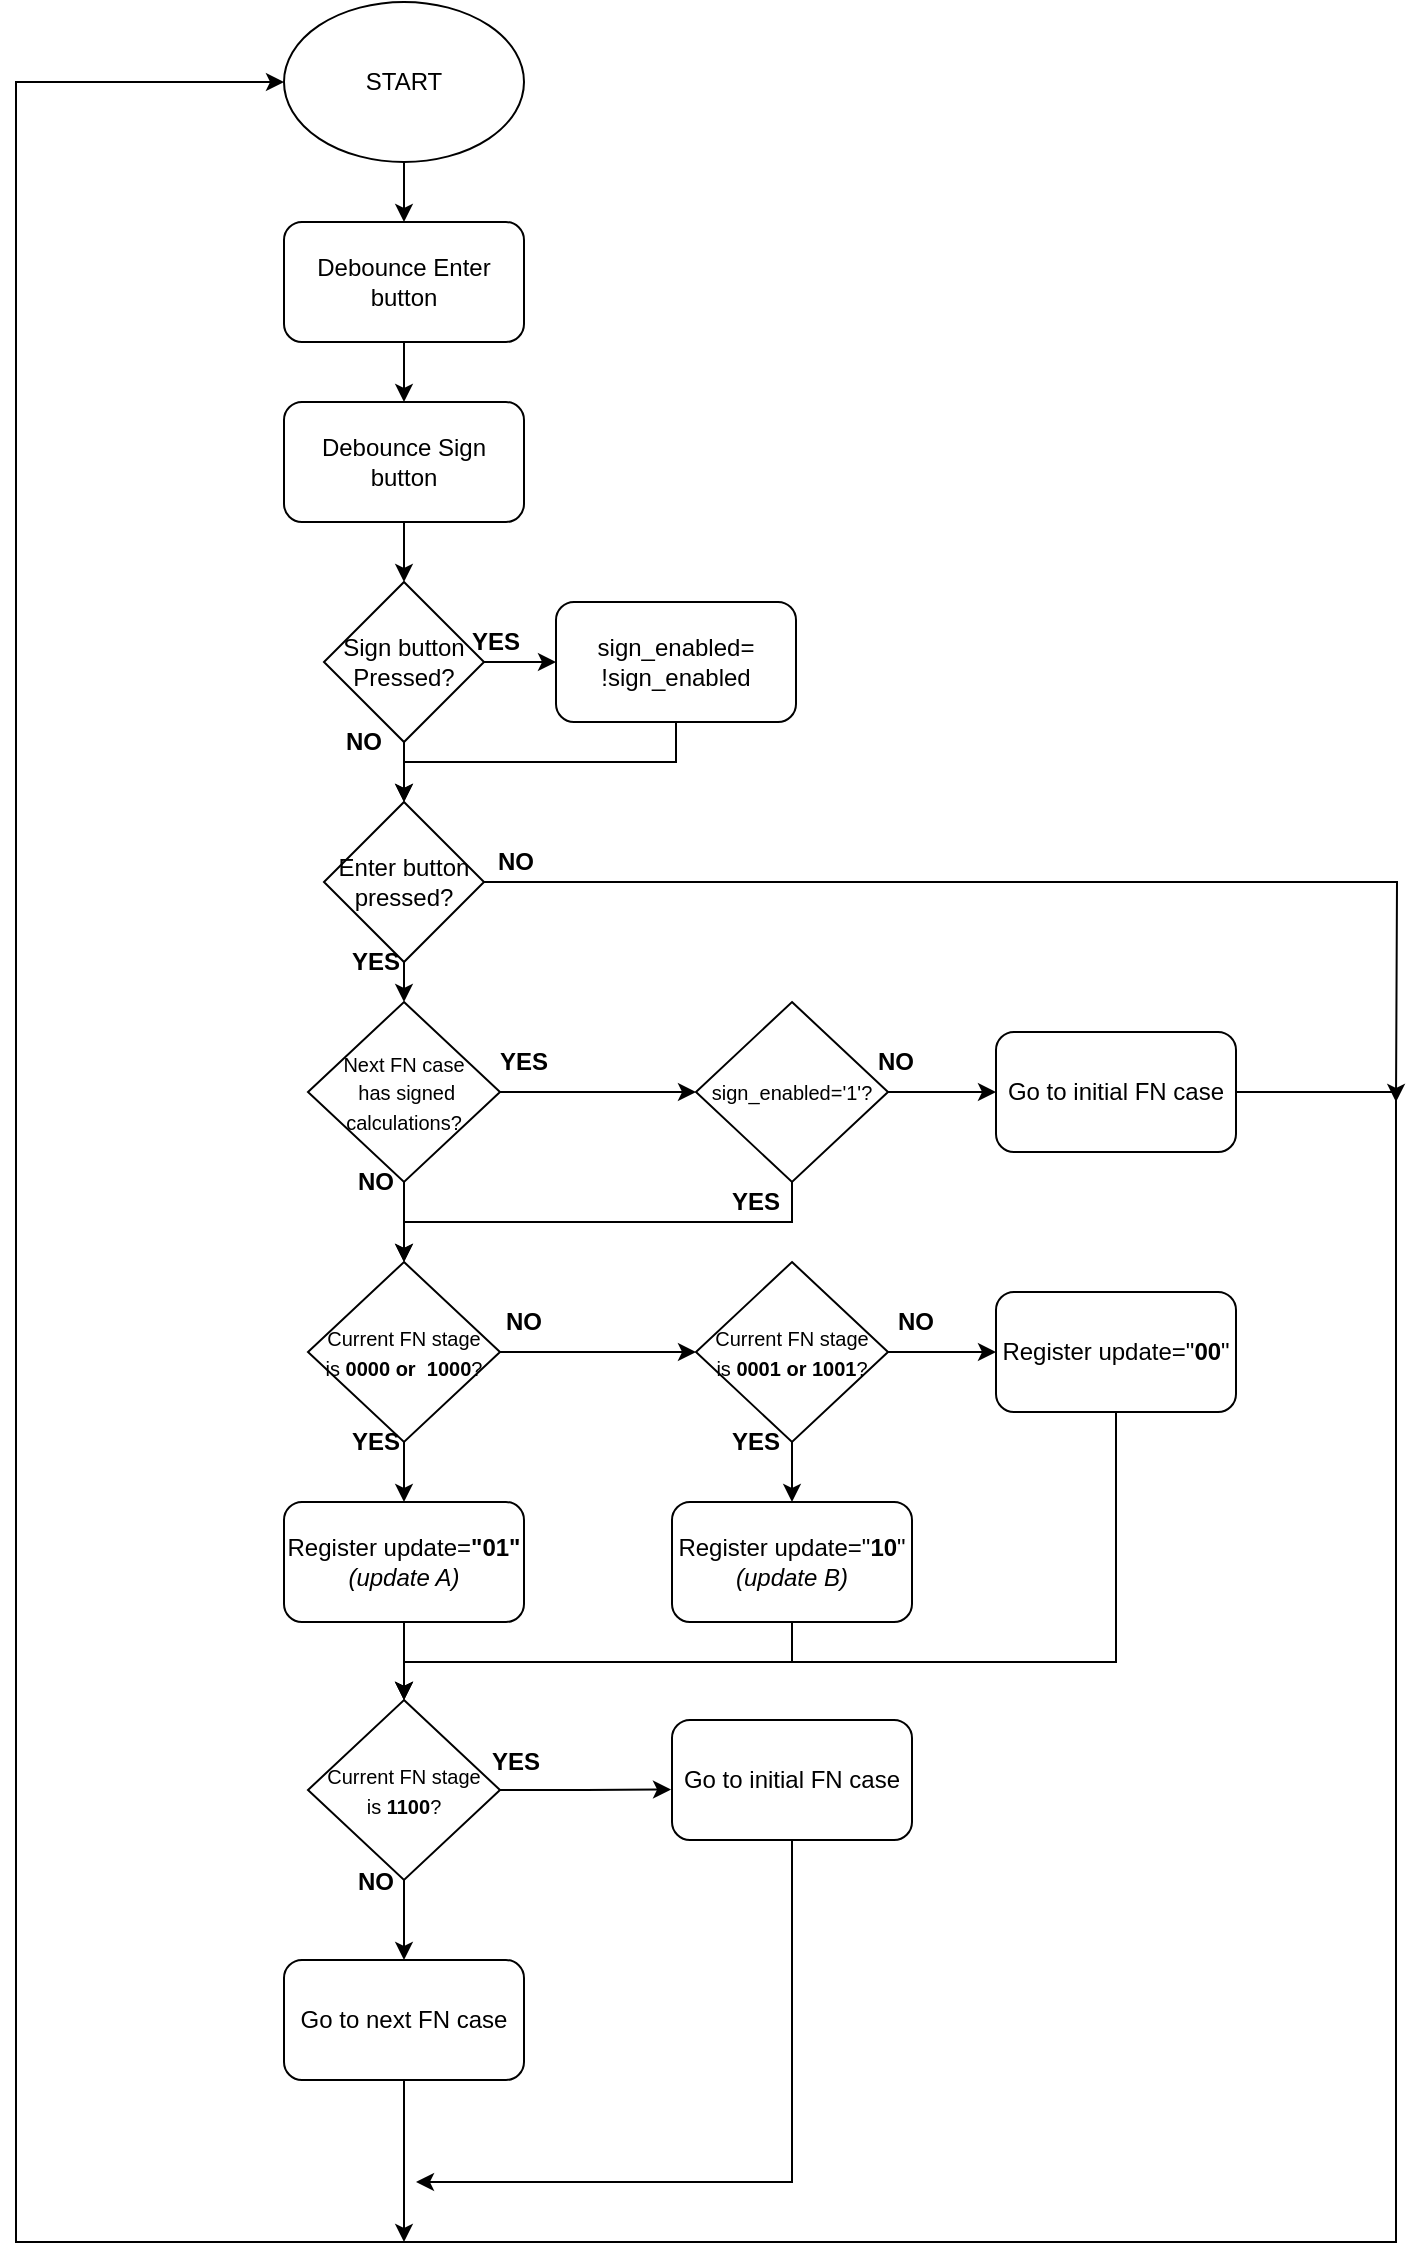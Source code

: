 <mxfile version="15.6.8" type="device"><diagram id="C5RBs43oDa-KdzZeNtuy" name="Page-1"><mxGraphModel dx="813" dy="454" grid="1" gridSize="10" guides="1" tooltips="1" connect="1" arrows="1" fold="1" page="1" pageScale="1" pageWidth="827" pageHeight="1169" math="0" shadow="0"><root><mxCell id="WIyWlLk6GJQsqaUBKTNV-0"/><mxCell id="WIyWlLk6GJQsqaUBKTNV-1" parent="WIyWlLk6GJQsqaUBKTNV-0"/><mxCell id="MfrmeM41wlar1_WDk0QX-5" style="edgeStyle=orthogonalEdgeStyle;rounded=0;orthogonalLoop=1;jettySize=auto;html=1;entryX=0.5;entryY=0;entryDx=0;entryDy=0;" parent="WIyWlLk6GJQsqaUBKTNV-1" source="MfrmeM41wlar1_WDk0QX-2" target="MfrmeM41wlar1_WDk0QX-3" edge="1"><mxGeometry relative="1" as="geometry"/></mxCell><mxCell id="MfrmeM41wlar1_WDk0QX-2" value="START" style="ellipse;whiteSpace=wrap;html=1;" parent="WIyWlLk6GJQsqaUBKTNV-1" vertex="1"><mxGeometry x="314" y="30" width="120" height="80" as="geometry"/></mxCell><mxCell id="MfrmeM41wlar1_WDk0QX-6" style="edgeStyle=orthogonalEdgeStyle;rounded=0;orthogonalLoop=1;jettySize=auto;html=1;entryX=0.5;entryY=0;entryDx=0;entryDy=0;" parent="WIyWlLk6GJQsqaUBKTNV-1" source="MfrmeM41wlar1_WDk0QX-3" target="MfrmeM41wlar1_WDk0QX-4" edge="1"><mxGeometry relative="1" as="geometry"/></mxCell><mxCell id="MfrmeM41wlar1_WDk0QX-3" value="Debounce Enter button" style="rounded=1;whiteSpace=wrap;html=1;" parent="WIyWlLk6GJQsqaUBKTNV-1" vertex="1"><mxGeometry x="314" y="140" width="120" height="60" as="geometry"/></mxCell><mxCell id="MfrmeM41wlar1_WDk0QX-8" style="edgeStyle=orthogonalEdgeStyle;rounded=0;orthogonalLoop=1;jettySize=auto;html=1;entryX=0.5;entryY=0;entryDx=0;entryDy=0;" parent="WIyWlLk6GJQsqaUBKTNV-1" source="MfrmeM41wlar1_WDk0QX-4" target="MfrmeM41wlar1_WDk0QX-7" edge="1"><mxGeometry relative="1" as="geometry"/></mxCell><mxCell id="MfrmeM41wlar1_WDk0QX-4" value="Debounce Sign button" style="rounded=1;whiteSpace=wrap;html=1;" parent="WIyWlLk6GJQsqaUBKTNV-1" vertex="1"><mxGeometry x="314" y="230" width="120" height="60" as="geometry"/></mxCell><mxCell id="MfrmeM41wlar1_WDk0QX-10" style="edgeStyle=orthogonalEdgeStyle;rounded=0;orthogonalLoop=1;jettySize=auto;html=1;entryX=0;entryY=0.5;entryDx=0;entryDy=0;" parent="WIyWlLk6GJQsqaUBKTNV-1" source="MfrmeM41wlar1_WDk0QX-7" target="MfrmeM41wlar1_WDk0QX-9" edge="1"><mxGeometry relative="1" as="geometry"/></mxCell><mxCell id="MfrmeM41wlar1_WDk0QX-12" style="edgeStyle=orthogonalEdgeStyle;rounded=0;orthogonalLoop=1;jettySize=auto;html=1;entryX=0.5;entryY=0;entryDx=0;entryDy=0;" parent="WIyWlLk6GJQsqaUBKTNV-1" source="MfrmeM41wlar1_WDk0QX-7" edge="1"><mxGeometry relative="1" as="geometry"><mxPoint x="374" y="430" as="targetPoint"/></mxGeometry></mxCell><mxCell id="MfrmeM41wlar1_WDk0QX-7" value="Sign button Pressed?" style="rhombus;whiteSpace=wrap;html=1;" parent="WIyWlLk6GJQsqaUBKTNV-1" vertex="1"><mxGeometry x="334" y="320" width="80" height="80" as="geometry"/></mxCell><mxCell id="MfrmeM41wlar1_WDk0QX-14" style="edgeStyle=orthogonalEdgeStyle;rounded=0;orthogonalLoop=1;jettySize=auto;html=1;entryX=0.5;entryY=0;entryDx=0;entryDy=0;" parent="WIyWlLk6GJQsqaUBKTNV-1" source="MfrmeM41wlar1_WDk0QX-9" target="MfrmeM41wlar1_WDk0QX-13" edge="1"><mxGeometry relative="1" as="geometry"><Array as="points"><mxPoint x="510" y="410"/><mxPoint x="374" y="410"/></Array></mxGeometry></mxCell><mxCell id="MfrmeM41wlar1_WDk0QX-9" value="sign_enabled=&lt;br&gt;!sign_enabled" style="rounded=1;whiteSpace=wrap;html=1;" parent="WIyWlLk6GJQsqaUBKTNV-1" vertex="1"><mxGeometry x="450" y="330" width="120" height="60" as="geometry"/></mxCell><mxCell id="MfrmeM41wlar1_WDk0QX-24" value="" style="edgeStyle=orthogonalEdgeStyle;rounded=0;orthogonalLoop=1;jettySize=auto;html=1;" parent="WIyWlLk6GJQsqaUBKTNV-1" source="MfrmeM41wlar1_WDk0QX-13" edge="1"><mxGeometry relative="1" as="geometry"><mxPoint x="374" y="530" as="targetPoint"/></mxGeometry></mxCell><mxCell id="MfrmeM41wlar1_WDk0QX-89" style="edgeStyle=orthogonalEdgeStyle;rounded=0;orthogonalLoop=1;jettySize=auto;html=1;" parent="WIyWlLk6GJQsqaUBKTNV-1" source="MfrmeM41wlar1_WDk0QX-13" edge="1"><mxGeometry relative="1" as="geometry"><mxPoint x="870" y="580" as="targetPoint"/></mxGeometry></mxCell><mxCell id="MfrmeM41wlar1_WDk0QX-13" value="Enter button pressed?" style="rhombus;whiteSpace=wrap;html=1;" parent="WIyWlLk6GJQsqaUBKTNV-1" vertex="1"><mxGeometry x="334" y="430" width="80" height="80" as="geometry"/></mxCell><mxCell id="MfrmeM41wlar1_WDk0QX-77" value="" style="edgeStyle=orthogonalEdgeStyle;rounded=0;orthogonalLoop=1;jettySize=auto;html=1;" parent="WIyWlLk6GJQsqaUBKTNV-1" source="MfrmeM41wlar1_WDk0QX-28" target="MfrmeM41wlar1_WDk0QX-51" edge="1"><mxGeometry relative="1" as="geometry"/></mxCell><mxCell id="MfrmeM41wlar1_WDk0QX-78" value="" style="edgeStyle=orthogonalEdgeStyle;rounded=0;orthogonalLoop=1;jettySize=auto;html=1;" parent="WIyWlLk6GJQsqaUBKTNV-1" source="MfrmeM41wlar1_WDk0QX-28" target="MfrmeM41wlar1_WDk0QX-75" edge="1"><mxGeometry relative="1" as="geometry"/></mxCell><mxCell id="MfrmeM41wlar1_WDk0QX-28" value="&lt;font style=&quot;font-size: 10px&quot;&gt;Next FN case&lt;br&gt;&amp;nbsp;has signed &lt;br&gt;calculations?&lt;/font&gt;" style="rhombus;whiteSpace=wrap;html=1;" parent="WIyWlLk6GJQsqaUBKTNV-1" vertex="1"><mxGeometry x="326" y="530" width="96" height="90" as="geometry"/></mxCell><mxCell id="MfrmeM41wlar1_WDk0QX-80" style="edgeStyle=orthogonalEdgeStyle;rounded=0;orthogonalLoop=1;jettySize=auto;html=1;entryX=0;entryY=0.5;entryDx=0;entryDy=0;" parent="WIyWlLk6GJQsqaUBKTNV-1" source="MfrmeM41wlar1_WDk0QX-43" target="MfrmeM41wlar1_WDk0QX-2" edge="1"><mxGeometry relative="1" as="geometry"><mxPoint x="200" y="370" as="targetPoint"/><Array as="points"><mxPoint x="870" y="575"/><mxPoint x="870" y="1150"/><mxPoint x="180" y="1150"/><mxPoint x="180" y="70"/></Array></mxGeometry></mxCell><mxCell id="MfrmeM41wlar1_WDk0QX-43" value="Go to initial FN case" style="rounded=1;whiteSpace=wrap;html=1;" parent="WIyWlLk6GJQsqaUBKTNV-1" vertex="1"><mxGeometry x="670" y="545" width="120" height="60" as="geometry"/></mxCell><mxCell id="MfrmeM41wlar1_WDk0QX-47" style="edgeStyle=orthogonalEdgeStyle;rounded=0;orthogonalLoop=1;jettySize=auto;html=1;entryX=0.5;entryY=0;entryDx=0;entryDy=0;" parent="WIyWlLk6GJQsqaUBKTNV-1" source="MfrmeM41wlar1_WDk0QX-45" target="MfrmeM41wlar1_WDk0QX-46" edge="1"><mxGeometry relative="1" as="geometry"/></mxCell><mxCell id="MfrmeM41wlar1_WDk0QX-49" style="edgeStyle=orthogonalEdgeStyle;rounded=0;orthogonalLoop=1;jettySize=auto;html=1;entryX=-0.004;entryY=0.579;entryDx=0;entryDy=0;entryPerimeter=0;" parent="WIyWlLk6GJQsqaUBKTNV-1" source="MfrmeM41wlar1_WDk0QX-45" target="MfrmeM41wlar1_WDk0QX-48" edge="1"><mxGeometry relative="1" as="geometry"/></mxCell><mxCell id="MfrmeM41wlar1_WDk0QX-45" value="&lt;span style=&quot;font-size: 10px&quot;&gt;Current FN stage is&amp;nbsp;&lt;b&gt;1100&lt;/b&gt;?&lt;/span&gt;" style="rhombus;whiteSpace=wrap;html=1;" parent="WIyWlLk6GJQsqaUBKTNV-1" vertex="1"><mxGeometry x="326" y="879" width="96" height="90" as="geometry"/></mxCell><mxCell id="MfrmeM41wlar1_WDk0QX-81" style="edgeStyle=orthogonalEdgeStyle;rounded=0;orthogonalLoop=1;jettySize=auto;html=1;" parent="WIyWlLk6GJQsqaUBKTNV-1" source="MfrmeM41wlar1_WDk0QX-46" edge="1"><mxGeometry relative="1" as="geometry"><mxPoint x="374" y="1150" as="targetPoint"/></mxGeometry></mxCell><mxCell id="MfrmeM41wlar1_WDk0QX-46" value="Go to next FN case" style="rounded=1;whiteSpace=wrap;html=1;" parent="WIyWlLk6GJQsqaUBKTNV-1" vertex="1"><mxGeometry x="314" y="1009" width="120" height="60" as="geometry"/></mxCell><mxCell id="MfrmeM41wlar1_WDk0QX-83" style="edgeStyle=orthogonalEdgeStyle;rounded=0;orthogonalLoop=1;jettySize=auto;html=1;" parent="WIyWlLk6GJQsqaUBKTNV-1" source="MfrmeM41wlar1_WDk0QX-48" edge="1"><mxGeometry relative="1" as="geometry"><mxPoint x="380" y="1120" as="targetPoint"/><Array as="points"><mxPoint x="568" y="1120"/></Array></mxGeometry></mxCell><mxCell id="MfrmeM41wlar1_WDk0QX-48" value="Go to initial FN case" style="rounded=1;whiteSpace=wrap;html=1;" parent="WIyWlLk6GJQsqaUBKTNV-1" vertex="1"><mxGeometry x="508" y="889" width="120" height="60" as="geometry"/></mxCell><mxCell id="MfrmeM41wlar1_WDk0QX-66" style="edgeStyle=orthogonalEdgeStyle;rounded=0;orthogonalLoop=1;jettySize=auto;html=1;entryX=0;entryY=0.5;entryDx=0;entryDy=0;" parent="WIyWlLk6GJQsqaUBKTNV-1" source="MfrmeM41wlar1_WDk0QX-51" target="MfrmeM41wlar1_WDk0QX-65" edge="1"><mxGeometry relative="1" as="geometry"/></mxCell><mxCell id="MfrmeM41wlar1_WDk0QX-69" style="edgeStyle=orthogonalEdgeStyle;rounded=0;orthogonalLoop=1;jettySize=auto;html=1;entryX=0.5;entryY=0;entryDx=0;entryDy=0;" parent="WIyWlLk6GJQsqaUBKTNV-1" source="MfrmeM41wlar1_WDk0QX-51" target="MfrmeM41wlar1_WDk0QX-63" edge="1"><mxGeometry relative="1" as="geometry"/></mxCell><mxCell id="MfrmeM41wlar1_WDk0QX-51" value="&lt;span style=&quot;font-size: 10px&quot;&gt;Current FN stage is&amp;nbsp;&lt;b&gt;0000 or&amp;nbsp; 1000&lt;/b&gt;?&lt;/span&gt;" style="rhombus;whiteSpace=wrap;html=1;" parent="WIyWlLk6GJQsqaUBKTNV-1" vertex="1"><mxGeometry x="326" y="660" width="96" height="90" as="geometry"/></mxCell><mxCell id="MfrmeM41wlar1_WDk0QX-73" style="edgeStyle=orthogonalEdgeStyle;rounded=0;orthogonalLoop=1;jettySize=auto;html=1;entryX=0.5;entryY=0;entryDx=0;entryDy=0;" parent="WIyWlLk6GJQsqaUBKTNV-1" source="MfrmeM41wlar1_WDk0QX-63" target="MfrmeM41wlar1_WDk0QX-45" edge="1"><mxGeometry relative="1" as="geometry"/></mxCell><mxCell id="MfrmeM41wlar1_WDk0QX-63" value="Register update=&lt;b&gt;&quot;01&quot;&lt;/b&gt;&lt;br&gt;&lt;i&gt;(update A)&lt;/i&gt;" style="rounded=1;whiteSpace=wrap;html=1;" parent="WIyWlLk6GJQsqaUBKTNV-1" vertex="1"><mxGeometry x="314" y="780" width="120" height="60" as="geometry"/></mxCell><mxCell id="MfrmeM41wlar1_WDk0QX-68" style="edgeStyle=orthogonalEdgeStyle;rounded=0;orthogonalLoop=1;jettySize=auto;html=1;entryX=0;entryY=0.5;entryDx=0;entryDy=0;" parent="WIyWlLk6GJQsqaUBKTNV-1" source="MfrmeM41wlar1_WDk0QX-65" target="MfrmeM41wlar1_WDk0QX-67" edge="1"><mxGeometry relative="1" as="geometry"/></mxCell><mxCell id="MfrmeM41wlar1_WDk0QX-85" value="" style="edgeStyle=orthogonalEdgeStyle;rounded=0;orthogonalLoop=1;jettySize=auto;html=1;" parent="WIyWlLk6GJQsqaUBKTNV-1" source="MfrmeM41wlar1_WDk0QX-65" target="MfrmeM41wlar1_WDk0QX-84" edge="1"><mxGeometry relative="1" as="geometry"/></mxCell><mxCell id="MfrmeM41wlar1_WDk0QX-65" value="&lt;span style=&quot;font-size: 10px&quot;&gt;Current FN stage is&amp;nbsp;&lt;b&gt;0001 or 1001&lt;/b&gt;?&lt;/span&gt;" style="rhombus;whiteSpace=wrap;html=1;" parent="WIyWlLk6GJQsqaUBKTNV-1" vertex="1"><mxGeometry x="520" y="660" width="96" height="90" as="geometry"/></mxCell><mxCell id="MfrmeM41wlar1_WDk0QX-74" style="edgeStyle=orthogonalEdgeStyle;rounded=0;orthogonalLoop=1;jettySize=auto;html=1;entryX=0.5;entryY=0;entryDx=0;entryDy=0;" parent="WIyWlLk6GJQsqaUBKTNV-1" source="MfrmeM41wlar1_WDk0QX-67" target="MfrmeM41wlar1_WDk0QX-45" edge="1"><mxGeometry relative="1" as="geometry"><Array as="points"><mxPoint x="730" y="860"/><mxPoint x="374" y="860"/></Array></mxGeometry></mxCell><mxCell id="MfrmeM41wlar1_WDk0QX-67" value="Register update=&quot;&lt;b&gt;00&lt;/b&gt;&quot;" style="rounded=1;whiteSpace=wrap;html=1;" parent="WIyWlLk6GJQsqaUBKTNV-1" vertex="1"><mxGeometry x="670" y="675" width="120" height="60" as="geometry"/></mxCell><mxCell id="MfrmeM41wlar1_WDk0QX-79" value="" style="edgeStyle=orthogonalEdgeStyle;rounded=0;orthogonalLoop=1;jettySize=auto;html=1;" parent="WIyWlLk6GJQsqaUBKTNV-1" source="MfrmeM41wlar1_WDk0QX-75" target="MfrmeM41wlar1_WDk0QX-43" edge="1"><mxGeometry relative="1" as="geometry"/></mxCell><mxCell id="MfrmeM41wlar1_WDk0QX-88" style="edgeStyle=orthogonalEdgeStyle;rounded=0;orthogonalLoop=1;jettySize=auto;html=1;entryX=0.5;entryY=0;entryDx=0;entryDy=0;" parent="WIyWlLk6GJQsqaUBKTNV-1" source="MfrmeM41wlar1_WDk0QX-75" target="MfrmeM41wlar1_WDk0QX-51" edge="1"><mxGeometry relative="1" as="geometry"><Array as="points"><mxPoint x="568" y="640"/><mxPoint x="374" y="640"/></Array></mxGeometry></mxCell><mxCell id="MfrmeM41wlar1_WDk0QX-75" value="&lt;font style=&quot;font-size: 10px&quot;&gt;sign_enabled='1'?&lt;/font&gt;" style="rhombus;whiteSpace=wrap;html=1;" parent="WIyWlLk6GJQsqaUBKTNV-1" vertex="1"><mxGeometry x="520" y="530" width="96" height="90" as="geometry"/></mxCell><mxCell id="MfrmeM41wlar1_WDk0QX-87" style="edgeStyle=orthogonalEdgeStyle;rounded=0;orthogonalLoop=1;jettySize=auto;html=1;entryX=0.5;entryY=0;entryDx=0;entryDy=0;" parent="WIyWlLk6GJQsqaUBKTNV-1" source="MfrmeM41wlar1_WDk0QX-84" target="MfrmeM41wlar1_WDk0QX-45" edge="1"><mxGeometry relative="1" as="geometry"><Array as="points"><mxPoint x="568" y="860"/><mxPoint x="374" y="860"/></Array></mxGeometry></mxCell><mxCell id="MfrmeM41wlar1_WDk0QX-84" value="Register update=&quot;&lt;b&gt;10&lt;/b&gt;&quot;&lt;br&gt;&lt;i&gt;(update B)&lt;/i&gt;" style="rounded=1;whiteSpace=wrap;html=1;" parent="WIyWlLk6GJQsqaUBKTNV-1" vertex="1"><mxGeometry x="508" y="780" width="120" height="60" as="geometry"/></mxCell><mxCell id="MfrmeM41wlar1_WDk0QX-90" value="YES" style="text;html=1;strokeColor=none;fillColor=none;align=center;verticalAlign=middle;whiteSpace=wrap;rounded=0;fontStyle=1" parent="WIyWlLk6GJQsqaUBKTNV-1" vertex="1"><mxGeometry x="400" y="340" width="40" height="20" as="geometry"/></mxCell><mxCell id="MfrmeM41wlar1_WDk0QX-91" value="NO" style="text;html=1;strokeColor=none;fillColor=none;align=center;verticalAlign=middle;whiteSpace=wrap;rounded=0;fontStyle=1" parent="WIyWlLk6GJQsqaUBKTNV-1" vertex="1"><mxGeometry x="410" y="450" width="40" height="20" as="geometry"/></mxCell><mxCell id="MfrmeM41wlar1_WDk0QX-92" value="YES" style="text;html=1;strokeColor=none;fillColor=none;align=center;verticalAlign=middle;whiteSpace=wrap;rounded=0;fontStyle=1" parent="WIyWlLk6GJQsqaUBKTNV-1" vertex="1"><mxGeometry x="340" y="500" width="40" height="20" as="geometry"/></mxCell><mxCell id="MfrmeM41wlar1_WDk0QX-93" value="YES" style="text;html=1;strokeColor=none;fillColor=none;align=center;verticalAlign=middle;whiteSpace=wrap;rounded=0;fontStyle=1" parent="WIyWlLk6GJQsqaUBKTNV-1" vertex="1"><mxGeometry x="414" y="550" width="40" height="20" as="geometry"/></mxCell><mxCell id="MfrmeM41wlar1_WDk0QX-94" value="NO" style="text;html=1;strokeColor=none;fillColor=none;align=center;verticalAlign=middle;whiteSpace=wrap;rounded=0;fontStyle=1" parent="WIyWlLk6GJQsqaUBKTNV-1" vertex="1"><mxGeometry x="340" y="610" width="40" height="20" as="geometry"/></mxCell><mxCell id="MfrmeM41wlar1_WDk0QX-95" value="YES" style="text;html=1;strokeColor=none;fillColor=none;align=center;verticalAlign=middle;whiteSpace=wrap;rounded=0;fontStyle=1" parent="WIyWlLk6GJQsqaUBKTNV-1" vertex="1"><mxGeometry x="530" y="620" width="40" height="20" as="geometry"/></mxCell><mxCell id="MfrmeM41wlar1_WDk0QX-96" value="NO" style="text;html=1;strokeColor=none;fillColor=none;align=center;verticalAlign=middle;whiteSpace=wrap;rounded=0;fontStyle=1" parent="WIyWlLk6GJQsqaUBKTNV-1" vertex="1"><mxGeometry x="600" y="550" width="40" height="20" as="geometry"/></mxCell><mxCell id="MfrmeM41wlar1_WDk0QX-97" value="YES" style="text;html=1;strokeColor=none;fillColor=none;align=center;verticalAlign=middle;whiteSpace=wrap;rounded=0;fontStyle=1" parent="WIyWlLk6GJQsqaUBKTNV-1" vertex="1"><mxGeometry x="340" y="740" width="40" height="20" as="geometry"/></mxCell><mxCell id="MfrmeM41wlar1_WDk0QX-98" value="YES" style="text;html=1;strokeColor=none;fillColor=none;align=center;verticalAlign=middle;whiteSpace=wrap;rounded=0;fontStyle=1" parent="WIyWlLk6GJQsqaUBKTNV-1" vertex="1"><mxGeometry x="530" y="740" width="40" height="20" as="geometry"/></mxCell><mxCell id="MfrmeM41wlar1_WDk0QX-99" value="NO" style="text;html=1;strokeColor=none;fillColor=none;align=center;verticalAlign=middle;whiteSpace=wrap;rounded=0;fontStyle=1" parent="WIyWlLk6GJQsqaUBKTNV-1" vertex="1"><mxGeometry x="414" y="680" width="40" height="20" as="geometry"/></mxCell><mxCell id="MfrmeM41wlar1_WDk0QX-100" value="NO" style="text;html=1;strokeColor=none;fillColor=none;align=center;verticalAlign=middle;whiteSpace=wrap;rounded=0;fontStyle=1" parent="WIyWlLk6GJQsqaUBKTNV-1" vertex="1"><mxGeometry x="610" y="680" width="40" height="20" as="geometry"/></mxCell><mxCell id="MfrmeM41wlar1_WDk0QX-101" value="NO" style="text;html=1;strokeColor=none;fillColor=none;align=center;verticalAlign=middle;whiteSpace=wrap;rounded=0;fontStyle=1" parent="WIyWlLk6GJQsqaUBKTNV-1" vertex="1"><mxGeometry x="340" y="960" width="40" height="20" as="geometry"/></mxCell><mxCell id="MfrmeM41wlar1_WDk0QX-102" value="YES" style="text;html=1;strokeColor=none;fillColor=none;align=center;verticalAlign=middle;whiteSpace=wrap;rounded=0;fontStyle=1" parent="WIyWlLk6GJQsqaUBKTNV-1" vertex="1"><mxGeometry x="410" y="900" width="40" height="20" as="geometry"/></mxCell><mxCell id="MfrmeM41wlar1_WDk0QX-103" value="NO" style="text;html=1;strokeColor=none;fillColor=none;align=center;verticalAlign=middle;whiteSpace=wrap;rounded=0;fontStyle=1" parent="WIyWlLk6GJQsqaUBKTNV-1" vertex="1"><mxGeometry x="334" y="390" width="40" height="20" as="geometry"/></mxCell></root></mxGraphModel></diagram></mxfile>
